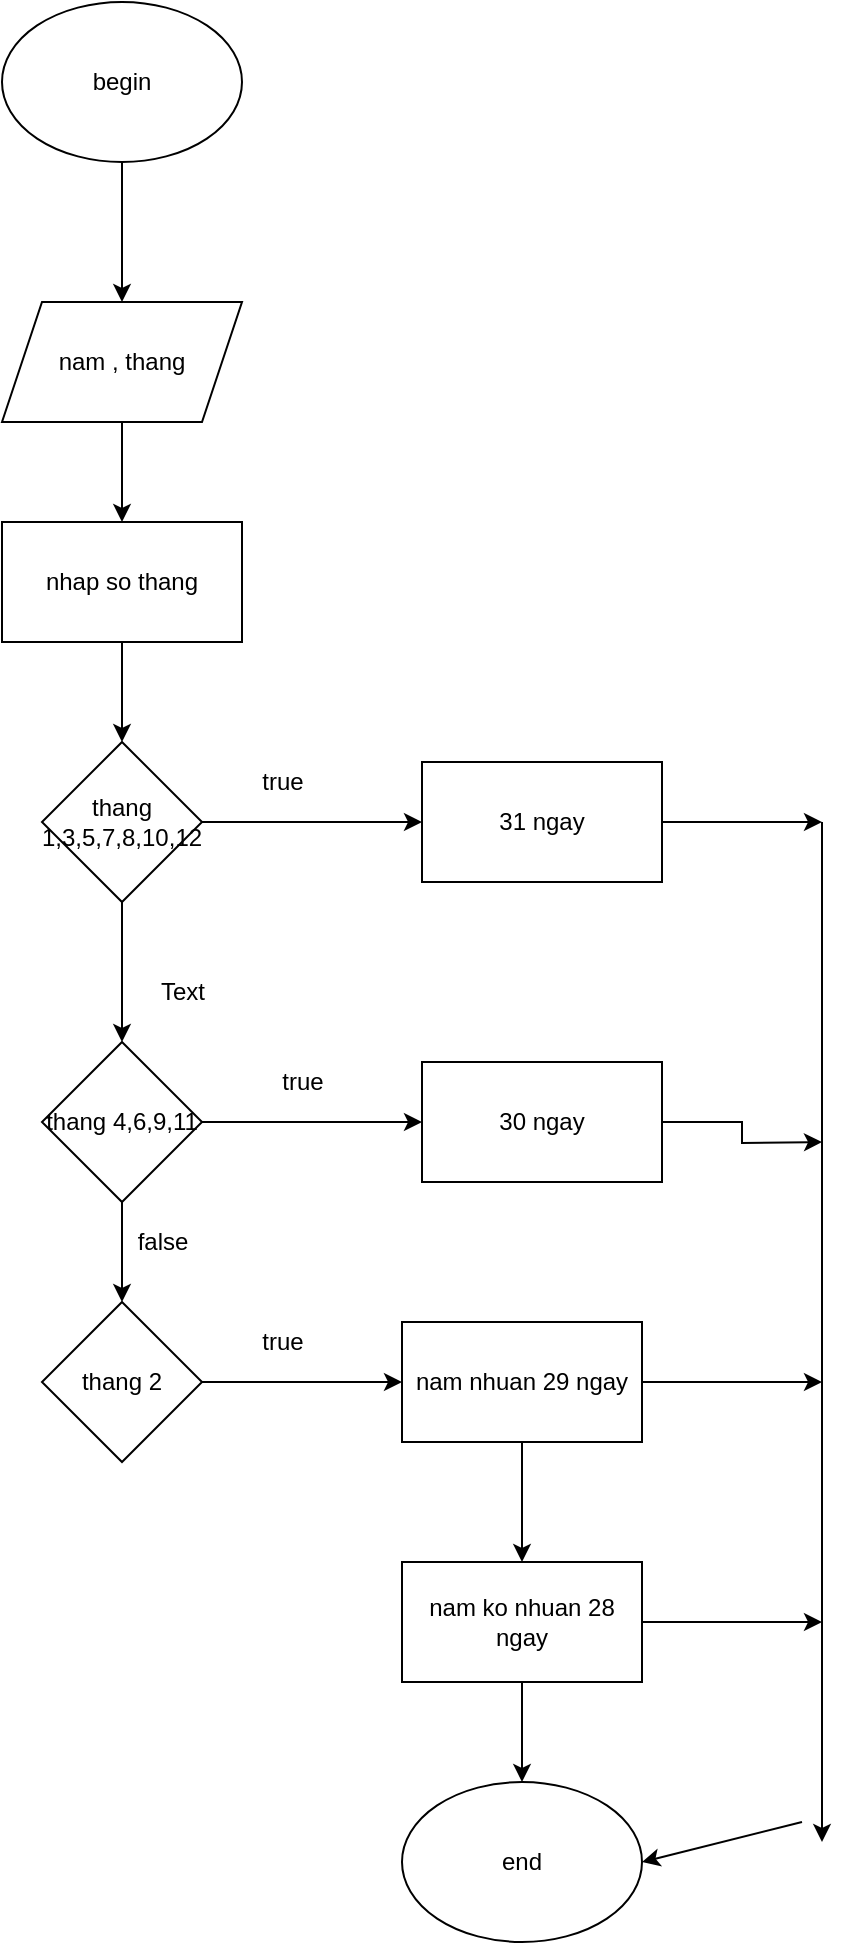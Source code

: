 <mxfile version="20.8.16" type="device"><diagram id="C5RBs43oDa-KdzZeNtuy" name="Page-1"><mxGraphModel dx="1098" dy="820" grid="1" gridSize="10" guides="1" tooltips="1" connect="1" arrows="1" fold="1" page="1" pageScale="1" pageWidth="827" pageHeight="1169" math="0" shadow="0"><root><mxCell id="WIyWlLk6GJQsqaUBKTNV-0"/><mxCell id="WIyWlLk6GJQsqaUBKTNV-1" parent="WIyWlLk6GJQsqaUBKTNV-0"/><mxCell id="5o709d---NEun3IzYRwt-1" style="edgeStyle=orthogonalEdgeStyle;rounded=0;orthogonalLoop=1;jettySize=auto;html=1;" edge="1" parent="WIyWlLk6GJQsqaUBKTNV-1" source="5o709d---NEun3IzYRwt-0" target="5o709d---NEun3IzYRwt-2"><mxGeometry relative="1" as="geometry"><mxPoint x="410" y="280" as="targetPoint"/></mxGeometry></mxCell><mxCell id="5o709d---NEun3IzYRwt-0" value="begin" style="ellipse;whiteSpace=wrap;html=1;" vertex="1" parent="WIyWlLk6GJQsqaUBKTNV-1"><mxGeometry x="350" y="100" width="120" height="80" as="geometry"/></mxCell><mxCell id="5o709d---NEun3IzYRwt-3" style="edgeStyle=orthogonalEdgeStyle;rounded=0;orthogonalLoop=1;jettySize=auto;html=1;" edge="1" parent="WIyWlLk6GJQsqaUBKTNV-1" source="5o709d---NEun3IzYRwt-2" target="5o709d---NEun3IzYRwt-4"><mxGeometry relative="1" as="geometry"><mxPoint x="410" y="390" as="targetPoint"/></mxGeometry></mxCell><mxCell id="5o709d---NEun3IzYRwt-2" value="nam , thang" style="shape=parallelogram;perimeter=parallelogramPerimeter;whiteSpace=wrap;html=1;fixedSize=1;" vertex="1" parent="WIyWlLk6GJQsqaUBKTNV-1"><mxGeometry x="350" y="250" width="120" height="60" as="geometry"/></mxCell><mxCell id="5o709d---NEun3IzYRwt-6" style="edgeStyle=orthogonalEdgeStyle;rounded=0;orthogonalLoop=1;jettySize=auto;html=1;" edge="1" parent="WIyWlLk6GJQsqaUBKTNV-1" source="5o709d---NEun3IzYRwt-4" target="5o709d---NEun3IzYRwt-7"><mxGeometry relative="1" as="geometry"><mxPoint x="410" y="510" as="targetPoint"/></mxGeometry></mxCell><mxCell id="5o709d---NEun3IzYRwt-4" value="nhap so thang" style="rounded=0;whiteSpace=wrap;html=1;" vertex="1" parent="WIyWlLk6GJQsqaUBKTNV-1"><mxGeometry x="350" y="360" width="120" height="60" as="geometry"/></mxCell><mxCell id="5o709d---NEun3IzYRwt-8" style="edgeStyle=orthogonalEdgeStyle;rounded=0;orthogonalLoop=1;jettySize=auto;html=1;" edge="1" parent="WIyWlLk6GJQsqaUBKTNV-1" source="5o709d---NEun3IzYRwt-7" target="5o709d---NEun3IzYRwt-9"><mxGeometry relative="1" as="geometry"><mxPoint x="550" y="510" as="targetPoint"/></mxGeometry></mxCell><mxCell id="5o709d---NEun3IzYRwt-10" style="edgeStyle=orthogonalEdgeStyle;rounded=0;orthogonalLoop=1;jettySize=auto;html=1;" edge="1" parent="WIyWlLk6GJQsqaUBKTNV-1" source="5o709d---NEun3IzYRwt-7" target="5o709d---NEun3IzYRwt-11"><mxGeometry relative="1" as="geometry"><mxPoint x="410" y="660" as="targetPoint"/></mxGeometry></mxCell><mxCell id="5o709d---NEun3IzYRwt-7" value="thang 1,3,5,7,8,10,12" style="rhombus;whiteSpace=wrap;html=1;" vertex="1" parent="WIyWlLk6GJQsqaUBKTNV-1"><mxGeometry x="370" y="470" width="80" height="80" as="geometry"/></mxCell><mxCell id="5o709d---NEun3IzYRwt-22" style="edgeStyle=orthogonalEdgeStyle;rounded=0;orthogonalLoop=1;jettySize=auto;html=1;" edge="1" parent="WIyWlLk6GJQsqaUBKTNV-1" source="5o709d---NEun3IzYRwt-9"><mxGeometry relative="1" as="geometry"><mxPoint x="760" y="510" as="targetPoint"/></mxGeometry></mxCell><mxCell id="5o709d---NEun3IzYRwt-9" value="31 ngay" style="rounded=0;whiteSpace=wrap;html=1;" vertex="1" parent="WIyWlLk6GJQsqaUBKTNV-1"><mxGeometry x="560" y="480" width="120" height="60" as="geometry"/></mxCell><mxCell id="5o709d---NEun3IzYRwt-12" style="edgeStyle=orthogonalEdgeStyle;rounded=0;orthogonalLoop=1;jettySize=auto;html=1;" edge="1" parent="WIyWlLk6GJQsqaUBKTNV-1" source="5o709d---NEun3IzYRwt-11" target="5o709d---NEun3IzYRwt-13"><mxGeometry relative="1" as="geometry"><mxPoint x="550" y="660" as="targetPoint"/></mxGeometry></mxCell><mxCell id="5o709d---NEun3IzYRwt-14" style="edgeStyle=orthogonalEdgeStyle;rounded=0;orthogonalLoop=1;jettySize=auto;html=1;" edge="1" parent="WIyWlLk6GJQsqaUBKTNV-1" source="5o709d---NEun3IzYRwt-11" target="5o709d---NEun3IzYRwt-15"><mxGeometry relative="1" as="geometry"><mxPoint x="410" y="790" as="targetPoint"/></mxGeometry></mxCell><mxCell id="5o709d---NEun3IzYRwt-11" value="thang 4,6,9,11" style="rhombus;whiteSpace=wrap;html=1;" vertex="1" parent="WIyWlLk6GJQsqaUBKTNV-1"><mxGeometry x="370" y="620" width="80" height="80" as="geometry"/></mxCell><mxCell id="5o709d---NEun3IzYRwt-25" style="edgeStyle=orthogonalEdgeStyle;rounded=0;orthogonalLoop=1;jettySize=auto;html=1;" edge="1" parent="WIyWlLk6GJQsqaUBKTNV-1" source="5o709d---NEun3IzYRwt-13"><mxGeometry relative="1" as="geometry"><mxPoint x="760" y="670" as="targetPoint"/></mxGeometry></mxCell><mxCell id="5o709d---NEun3IzYRwt-13" value="30 ngay" style="rounded=0;whiteSpace=wrap;html=1;" vertex="1" parent="WIyWlLk6GJQsqaUBKTNV-1"><mxGeometry x="560" y="630" width="120" height="60" as="geometry"/></mxCell><mxCell id="5o709d---NEun3IzYRwt-16" style="edgeStyle=orthogonalEdgeStyle;rounded=0;orthogonalLoop=1;jettySize=auto;html=1;" edge="1" parent="WIyWlLk6GJQsqaUBKTNV-1" source="5o709d---NEun3IzYRwt-15" target="5o709d---NEun3IzYRwt-17"><mxGeometry relative="1" as="geometry"><mxPoint x="540" y="790" as="targetPoint"/></mxGeometry></mxCell><mxCell id="5o709d---NEun3IzYRwt-15" value="thang 2" style="rhombus;whiteSpace=wrap;html=1;" vertex="1" parent="WIyWlLk6GJQsqaUBKTNV-1"><mxGeometry x="370" y="750" width="80" height="80" as="geometry"/></mxCell><mxCell id="5o709d---NEun3IzYRwt-18" style="edgeStyle=orthogonalEdgeStyle;rounded=0;orthogonalLoop=1;jettySize=auto;html=1;" edge="1" parent="WIyWlLk6GJQsqaUBKTNV-1" source="5o709d---NEun3IzYRwt-17" target="5o709d---NEun3IzYRwt-19"><mxGeometry relative="1" as="geometry"><mxPoint x="610" y="910" as="targetPoint"/></mxGeometry></mxCell><mxCell id="5o709d---NEun3IzYRwt-26" style="edgeStyle=orthogonalEdgeStyle;rounded=0;orthogonalLoop=1;jettySize=auto;html=1;" edge="1" parent="WIyWlLk6GJQsqaUBKTNV-1" source="5o709d---NEun3IzYRwt-17"><mxGeometry relative="1" as="geometry"><mxPoint x="760" y="790" as="targetPoint"/></mxGeometry></mxCell><mxCell id="5o709d---NEun3IzYRwt-17" value="nam nhuan 29 ngay" style="rounded=0;whiteSpace=wrap;html=1;" vertex="1" parent="WIyWlLk6GJQsqaUBKTNV-1"><mxGeometry x="550" y="760" width="120" height="60" as="geometry"/></mxCell><mxCell id="5o709d---NEun3IzYRwt-20" style="edgeStyle=orthogonalEdgeStyle;rounded=0;orthogonalLoop=1;jettySize=auto;html=1;" edge="1" parent="WIyWlLk6GJQsqaUBKTNV-1" source="5o709d---NEun3IzYRwt-19" target="5o709d---NEun3IzYRwt-21"><mxGeometry relative="1" as="geometry"><mxPoint x="610" y="1030" as="targetPoint"/></mxGeometry></mxCell><mxCell id="5o709d---NEun3IzYRwt-27" style="edgeStyle=orthogonalEdgeStyle;rounded=0;orthogonalLoop=1;jettySize=auto;html=1;" edge="1" parent="WIyWlLk6GJQsqaUBKTNV-1" source="5o709d---NEun3IzYRwt-19"><mxGeometry relative="1" as="geometry"><mxPoint x="760" y="910" as="targetPoint"/></mxGeometry></mxCell><mxCell id="5o709d---NEun3IzYRwt-19" value="nam ko nhuan 28 ngay" style="rounded=0;whiteSpace=wrap;html=1;" vertex="1" parent="WIyWlLk6GJQsqaUBKTNV-1"><mxGeometry x="550" y="880" width="120" height="60" as="geometry"/></mxCell><mxCell id="5o709d---NEun3IzYRwt-21" value="end" style="ellipse;whiteSpace=wrap;html=1;" vertex="1" parent="WIyWlLk6GJQsqaUBKTNV-1"><mxGeometry x="550" y="990" width="120" height="80" as="geometry"/></mxCell><mxCell id="5o709d---NEun3IzYRwt-23" value="" style="endArrow=classic;html=1;rounded=0;" edge="1" parent="WIyWlLk6GJQsqaUBKTNV-1"><mxGeometry width="50" height="50" relative="1" as="geometry"><mxPoint x="760" y="510" as="sourcePoint"/><mxPoint x="760" y="1020" as="targetPoint"/></mxGeometry></mxCell><mxCell id="5o709d---NEun3IzYRwt-24" value="" style="endArrow=classic;html=1;rounded=0;entryX=1;entryY=0.5;entryDx=0;entryDy=0;" edge="1" parent="WIyWlLk6GJQsqaUBKTNV-1" target="5o709d---NEun3IzYRwt-21"><mxGeometry width="50" height="50" relative="1" as="geometry"><mxPoint x="750" y="1010" as="sourcePoint"/><mxPoint x="440" y="700" as="targetPoint"/></mxGeometry></mxCell><mxCell id="5o709d---NEun3IzYRwt-28" value="true" style="text;html=1;align=center;verticalAlign=middle;resizable=0;points=[];autosize=1;strokeColor=none;fillColor=none;" vertex="1" parent="WIyWlLk6GJQsqaUBKTNV-1"><mxGeometry x="470" y="475" width="40" height="30" as="geometry"/></mxCell><mxCell id="5o709d---NEun3IzYRwt-29" value="true" style="text;html=1;align=center;verticalAlign=middle;resizable=0;points=[];autosize=1;strokeColor=none;fillColor=none;" vertex="1" parent="WIyWlLk6GJQsqaUBKTNV-1"><mxGeometry x="480" y="625" width="40" height="30" as="geometry"/></mxCell><mxCell id="5o709d---NEun3IzYRwt-30" value="true" style="text;html=1;align=center;verticalAlign=middle;resizable=0;points=[];autosize=1;strokeColor=none;fillColor=none;" vertex="1" parent="WIyWlLk6GJQsqaUBKTNV-1"><mxGeometry x="470" y="755" width="40" height="30" as="geometry"/></mxCell><mxCell id="5o709d---NEun3IzYRwt-31" value="false" style="text;html=1;align=center;verticalAlign=middle;resizable=0;points=[];autosize=1;strokeColor=none;fillColor=none;" vertex="1" parent="WIyWlLk6GJQsqaUBKTNV-1"><mxGeometry x="405" y="705" width="50" height="30" as="geometry"/></mxCell><mxCell id="5o709d---NEun3IzYRwt-32" value="Text" style="text;html=1;align=center;verticalAlign=middle;resizable=0;points=[];autosize=1;strokeColor=none;fillColor=none;" vertex="1" parent="WIyWlLk6GJQsqaUBKTNV-1"><mxGeometry x="415" y="580" width="50" height="30" as="geometry"/></mxCell></root></mxGraphModel></diagram></mxfile>